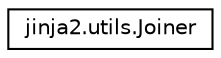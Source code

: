 digraph "Graphical Class Hierarchy"
{
 // LATEX_PDF_SIZE
  edge [fontname="Helvetica",fontsize="10",labelfontname="Helvetica",labelfontsize="10"];
  node [fontname="Helvetica",fontsize="10",shape=record];
  rankdir="LR";
  Node0 [label="jinja2.utils.Joiner",height=0.2,width=0.4,color="black", fillcolor="white", style="filled",URL="$classjinja2_1_1utils_1_1Joiner.html",tooltip=" "];
}
